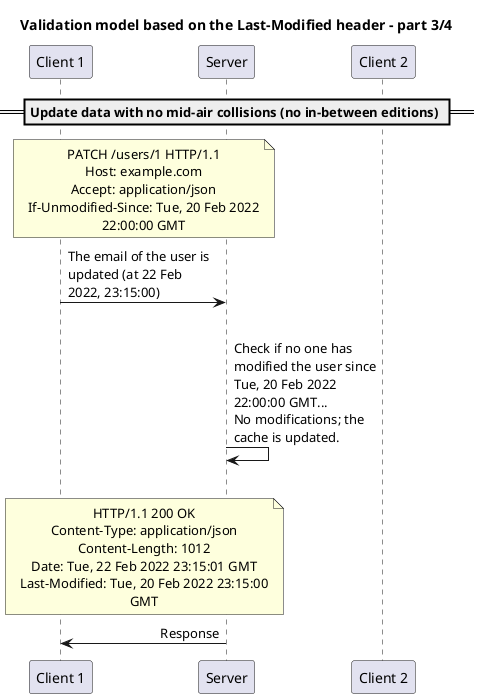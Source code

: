 @startuml validation-model-based-on-the-last-modified-header-part-3
skinparam boxPadding 100
skinparam maxMessageSize 150
skinparam noteTextAlignment center
skinparam sequenceMessageAlign direction
skinparam wrapWidth 250

title "Validation model based on the Last-Modified header - part 3/4"

participant "Client 1" as client1
participant "Server" as server
participant "Client 2" as client2

== Update data with no mid-air collisions (no in-between editions) ==

note over client1, server
PATCH /users/1 HTTP/1.1
Host: example.com
Accept: application/json
If-Unmodified-Since: Tue, 20 Feb 2022 22:00:00 GMT
end note
client1 -> server: The email of the user is updated (at 22 Feb 2022, 23:15:00)

|||

server -> server: Check if no one has modified the user since Tue, 20 Feb 2022 22:00:00 GMT...\nNo modifications; the cache is updated.

|||

note over client1, server
HTTP/1.1 200 OK
Content-Type: application/json
Content-Length: 1012
Date: Tue, 22 Feb 2022 23:15:01 GMT
Last-Modified: Tue, 20 Feb 2022 23:15:00 GMT
end note
server -> client1: Response

@enduml
